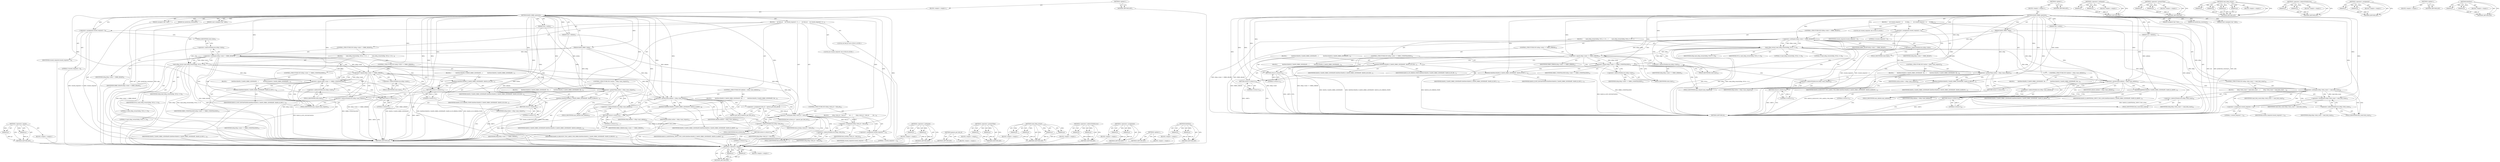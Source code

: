 digraph "RANDerr" {
vulnerable_142 [label=<(METHOD,&lt;operator&gt;.equals)>];
vulnerable_143 [label=<(PARAM,p1)>];
vulnerable_144 [label=<(PARAM,p2)>];
vulnerable_145 [label=<(BLOCK,&lt;empty&gt;,&lt;empty&gt;)>];
vulnerable_146 [label=<(METHOD_RETURN,ANY)>];
vulnerable_6 [label=<(METHOD,&lt;global&gt;)<SUB>1</SUB>>];
vulnerable_7 [label=<(BLOCK,&lt;empty&gt;,&lt;empty&gt;)<SUB>1</SUB>>];
vulnerable_8 [label=<(METHOD,RAND_DRBG_generate)<SUB>1</SUB>>];
vulnerable_9 [label=<(PARAM,RAND_DRBG *drbg)<SUB>1</SUB>>];
vulnerable_10 [label=<(PARAM,unsigned char *out)<SUB>1</SUB>>];
vulnerable_11 [label=<(PARAM,size_t outlen)<SUB>1</SUB>>];
vulnerable_12 [label=<(PARAM,int prediction_resistance)<SUB>2</SUB>>];
vulnerable_13 [label=<(PARAM,const unsigned char *adin)<SUB>3</SUB>>];
vulnerable_14 [label=<(PARAM,size_t adinlen)<SUB>3</SUB>>];
vulnerable_15 [label=<(BLOCK,{
     int reseed_required = 0;
 
     if (drbg...,{
     int reseed_required = 0;
 
     if (drbg...)<SUB>4</SUB>>];
vulnerable_16 [label="<(LOCAL,int reseed_required: int)<SUB>5</SUB>>"];
vulnerable_17 [label=<(&lt;operator&gt;.assignment,reseed_required = 0)<SUB>5</SUB>>];
vulnerable_18 [label=<(IDENTIFIER,reseed_required,reseed_required = 0)<SUB>5</SUB>>];
vulnerable_19 [label=<(LITERAL,0,reseed_required = 0)<SUB>5</SUB>>];
vulnerable_20 [label=<(CONTROL_STRUCTURE,IF,if (drbg-&gt;state != DRBG_READY))<SUB>7</SUB>>];
vulnerable_21 [label=<(&lt;operator&gt;.notEquals,drbg-&gt;state != DRBG_READY)<SUB>7</SUB>>];
vulnerable_22 [label=<(&lt;operator&gt;.indirectFieldAccess,drbg-&gt;state)<SUB>7</SUB>>];
vulnerable_23 [label=<(IDENTIFIER,drbg,drbg-&gt;state != DRBG_READY)<SUB>7</SUB>>];
vulnerable_24 [label=<(FIELD_IDENTIFIER,state,state)<SUB>7</SUB>>];
vulnerable_25 [label=<(IDENTIFIER,DRBG_READY,drbg-&gt;state != DRBG_READY)<SUB>7</SUB>>];
vulnerable_26 [label=<(BLOCK,{
        rand_drbg_restart(drbg, NULL, 0, 0);
...,{
        rand_drbg_restart(drbg, NULL, 0, 0);
...)<SUB>7</SUB>>];
vulnerable_27 [label=<(rand_drbg_restart,rand_drbg_restart(drbg, NULL, 0, 0))<SUB>8</SUB>>];
vulnerable_28 [label=<(IDENTIFIER,drbg,rand_drbg_restart(drbg, NULL, 0, 0))<SUB>8</SUB>>];
vulnerable_29 [label=<(IDENTIFIER,NULL,rand_drbg_restart(drbg, NULL, 0, 0))<SUB>8</SUB>>];
vulnerable_30 [label=<(LITERAL,0,rand_drbg_restart(drbg, NULL, 0, 0))<SUB>8</SUB>>];
vulnerable_31 [label=<(LITERAL,0,rand_drbg_restart(drbg, NULL, 0, 0))<SUB>8</SUB>>];
vulnerable_32 [label=<(CONTROL_STRUCTURE,IF,if (drbg-&gt;state == DRBG_ERROR))<SUB>10</SUB>>];
vulnerable_33 [label=<(&lt;operator&gt;.equals,drbg-&gt;state == DRBG_ERROR)<SUB>10</SUB>>];
vulnerable_34 [label=<(&lt;operator&gt;.indirectFieldAccess,drbg-&gt;state)<SUB>10</SUB>>];
vulnerable_35 [label=<(IDENTIFIER,drbg,drbg-&gt;state == DRBG_ERROR)<SUB>10</SUB>>];
vulnerable_36 [label=<(FIELD_IDENTIFIER,state,state)<SUB>10</SUB>>];
vulnerable_37 [label=<(IDENTIFIER,DRBG_ERROR,drbg-&gt;state == DRBG_ERROR)<SUB>10</SUB>>];
vulnerable_38 [label=<(BLOCK,{
            RANDerr(RAND_F_RAND_DRBG_GENERATE...,{
            RANDerr(RAND_F_RAND_DRBG_GENERATE...)<SUB>10</SUB>>];
vulnerable_39 [label=<(RANDerr,RANDerr(RAND_F_RAND_DRBG_GENERATE, RAND_R_IN_ER...)<SUB>11</SUB>>];
vulnerable_40 [label=<(IDENTIFIER,RAND_F_RAND_DRBG_GENERATE,RANDerr(RAND_F_RAND_DRBG_GENERATE, RAND_R_IN_ER...)<SUB>11</SUB>>];
vulnerable_41 [label=<(IDENTIFIER,RAND_R_IN_ERROR_STATE,RANDerr(RAND_F_RAND_DRBG_GENERATE, RAND_R_IN_ER...)<SUB>11</SUB>>];
vulnerable_42 [label=<(RETURN,return 0;,return 0;)<SUB>12</SUB>>];
vulnerable_43 [label=<(LITERAL,0,return 0;)<SUB>12</SUB>>];
vulnerable_44 [label=<(CONTROL_STRUCTURE,IF,if (drbg-&gt;state == DRBG_UNINITIALISED))<SUB>14</SUB>>];
vulnerable_45 [label=<(&lt;operator&gt;.equals,drbg-&gt;state == DRBG_UNINITIALISED)<SUB>14</SUB>>];
vulnerable_46 [label=<(&lt;operator&gt;.indirectFieldAccess,drbg-&gt;state)<SUB>14</SUB>>];
vulnerable_47 [label=<(IDENTIFIER,drbg,drbg-&gt;state == DRBG_UNINITIALISED)<SUB>14</SUB>>];
vulnerable_48 [label=<(FIELD_IDENTIFIER,state,state)<SUB>14</SUB>>];
vulnerable_49 [label=<(IDENTIFIER,DRBG_UNINITIALISED,drbg-&gt;state == DRBG_UNINITIALISED)<SUB>14</SUB>>];
vulnerable_50 [label=<(BLOCK,{
            RANDerr(RAND_F_RAND_DRBG_GENERATE...,{
            RANDerr(RAND_F_RAND_DRBG_GENERATE...)<SUB>14</SUB>>];
vulnerable_51 [label=<(RANDerr,RANDerr(RAND_F_RAND_DRBG_GENERATE, RAND_R_NOT_I...)<SUB>15</SUB>>];
vulnerable_52 [label=<(IDENTIFIER,RAND_F_RAND_DRBG_GENERATE,RANDerr(RAND_F_RAND_DRBG_GENERATE, RAND_R_NOT_I...)<SUB>15</SUB>>];
vulnerable_53 [label=<(IDENTIFIER,RAND_R_NOT_INSTANTIATED,RANDerr(RAND_F_RAND_DRBG_GENERATE, RAND_R_NOT_I...)<SUB>15</SUB>>];
vulnerable_54 [label=<(RETURN,return 0;,return 0;)<SUB>16</SUB>>];
vulnerable_55 [label=<(LITERAL,0,return 0;)<SUB>16</SUB>>];
vulnerable_56 [label=<(CONTROL_STRUCTURE,IF,if (outlen &gt; drbg-&gt;max_request))<SUB>20</SUB>>];
vulnerable_57 [label=<(&lt;operator&gt;.greaterThan,outlen &gt; drbg-&gt;max_request)<SUB>20</SUB>>];
vulnerable_58 [label=<(IDENTIFIER,outlen,outlen &gt; drbg-&gt;max_request)<SUB>20</SUB>>];
vulnerable_59 [label=<(&lt;operator&gt;.indirectFieldAccess,drbg-&gt;max_request)<SUB>20</SUB>>];
vulnerable_60 [label=<(IDENTIFIER,drbg,outlen &gt; drbg-&gt;max_request)<SUB>20</SUB>>];
vulnerable_61 [label=<(FIELD_IDENTIFIER,max_request,max_request)<SUB>20</SUB>>];
vulnerable_62 [label=<(BLOCK,{
        RANDerr(RAND_F_RAND_DRBG_GENERATE, RA...,{
        RANDerr(RAND_F_RAND_DRBG_GENERATE, RA...)<SUB>20</SUB>>];
vulnerable_63 [label=<(RANDerr,RANDerr(RAND_F_RAND_DRBG_GENERATE, RAND_R_REQUE...)<SUB>21</SUB>>];
vulnerable_64 [label=<(IDENTIFIER,RAND_F_RAND_DRBG_GENERATE,RANDerr(RAND_F_RAND_DRBG_GENERATE, RAND_R_REQUE...)<SUB>21</SUB>>];
vulnerable_65 [label=<(IDENTIFIER,RAND_R_REQUEST_TOO_LARGE_FOR_DRBG,RANDerr(RAND_F_RAND_DRBG_GENERATE, RAND_R_REQUE...)<SUB>21</SUB>>];
vulnerable_66 [label=<(RETURN,return 0;,return 0;)<SUB>22</SUB>>];
vulnerable_67 [label=<(LITERAL,0,return 0;)<SUB>22</SUB>>];
vulnerable_68 [label=<(CONTROL_STRUCTURE,IF,if (adinlen &gt; drbg-&gt;max_adinlen))<SUB>24</SUB>>];
vulnerable_69 [label=<(&lt;operator&gt;.greaterThan,adinlen &gt; drbg-&gt;max_adinlen)<SUB>24</SUB>>];
vulnerable_70 [label=<(IDENTIFIER,adinlen,adinlen &gt; drbg-&gt;max_adinlen)<SUB>24</SUB>>];
vulnerable_71 [label=<(&lt;operator&gt;.indirectFieldAccess,drbg-&gt;max_adinlen)<SUB>24</SUB>>];
vulnerable_72 [label=<(IDENTIFIER,drbg,adinlen &gt; drbg-&gt;max_adinlen)<SUB>24</SUB>>];
vulnerable_73 [label=<(FIELD_IDENTIFIER,max_adinlen,max_adinlen)<SUB>24</SUB>>];
vulnerable_74 [label=<(BLOCK,{
        RANDerr(RAND_F_RAND_DRBG_GENERATE, RA...,{
        RANDerr(RAND_F_RAND_DRBG_GENERATE, RA...)<SUB>24</SUB>>];
vulnerable_75 [label=<(RANDerr,RANDerr(RAND_F_RAND_DRBG_GENERATE, RAND_R_ADDIT...)<SUB>25</SUB>>];
vulnerable_76 [label=<(IDENTIFIER,RAND_F_RAND_DRBG_GENERATE,RANDerr(RAND_F_RAND_DRBG_GENERATE, RAND_R_ADDIT...)<SUB>25</SUB>>];
vulnerable_77 [label=<(IDENTIFIER,RAND_R_ADDITIONAL_INPUT_TOO_LONG,RANDerr(RAND_F_RAND_DRBG_GENERATE, RAND_R_ADDIT...)<SUB>25</SUB>>];
vulnerable_78 [label=<(RETURN,return 0;,return 0;)<SUB>26</SUB>>];
vulnerable_79 [label=<(LITERAL,0,return 0;)<SUB>26</SUB>>];
vulnerable_80 [label=<(RETURN,return 0;,return 0;)<SUB>27</SUB>>];
vulnerable_81 [label=<(LITERAL,0,return 0;)<SUB>27</SUB>>];
vulnerable_82 [label=<(CONTROL_STRUCTURE,IF,if (drbg-&gt;fork_count != rand_fork_count))<SUB>30</SUB>>];
vulnerable_83 [label=<(&lt;operator&gt;.notEquals,drbg-&gt;fork_count != rand_fork_count)<SUB>30</SUB>>];
vulnerable_84 [label=<(&lt;operator&gt;.indirectFieldAccess,drbg-&gt;fork_count)<SUB>30</SUB>>];
vulnerable_85 [label=<(IDENTIFIER,drbg,drbg-&gt;fork_count != rand_fork_count)<SUB>30</SUB>>];
vulnerable_86 [label=<(FIELD_IDENTIFIER,fork_count,fork_count)<SUB>30</SUB>>];
vulnerable_87 [label=<(IDENTIFIER,rand_fork_count,drbg-&gt;fork_count != rand_fork_count)<SUB>30</SUB>>];
vulnerable_88 [label=<(BLOCK,{
        drbg-&gt;fork_count = rand_fork_count;
 ...,{
        drbg-&gt;fork_count = rand_fork_count;
 ...)<SUB>30</SUB>>];
vulnerable_89 [label=<(&lt;operator&gt;.assignment,drbg-&gt;fork_count = rand_fork_count)<SUB>31</SUB>>];
vulnerable_90 [label=<(&lt;operator&gt;.indirectFieldAccess,drbg-&gt;fork_count)<SUB>31</SUB>>];
vulnerable_91 [label=<(IDENTIFIER,drbg,drbg-&gt;fork_count = rand_fork_count)<SUB>31</SUB>>];
vulnerable_92 [label=<(FIELD_IDENTIFIER,fork_count,fork_count)<SUB>31</SUB>>];
vulnerable_93 [label=<(IDENTIFIER,rand_fork_count,drbg-&gt;fork_count = rand_fork_count)<SUB>31</SUB>>];
vulnerable_94 [label=<(&lt;operator&gt;.assignment,reseed_required = 1)<SUB>32</SUB>>];
vulnerable_95 [label=<(IDENTIFIER,reseed_required,reseed_required = 1)<SUB>32</SUB>>];
vulnerable_96 [label=<(LITERAL,1,reseed_required = 1)<SUB>32</SUB>>];
vulnerable_97 [label=<(METHOD_RETURN,int)<SUB>1</SUB>>];
vulnerable_99 [label=<(METHOD_RETURN,ANY)<SUB>1</SUB>>];
vulnerable_125 [label=<(METHOD,&lt;operator&gt;.notEquals)>];
vulnerable_126 [label=<(PARAM,p1)>];
vulnerable_127 [label=<(PARAM,p2)>];
vulnerable_128 [label=<(BLOCK,&lt;empty&gt;,&lt;empty&gt;)>];
vulnerable_129 [label=<(METHOD_RETURN,ANY)>];
vulnerable_152 [label=<(METHOD,&lt;operator&gt;.greaterThan)>];
vulnerable_153 [label=<(PARAM,p1)>];
vulnerable_154 [label=<(PARAM,p2)>];
vulnerable_155 [label=<(BLOCK,&lt;empty&gt;,&lt;empty&gt;)>];
vulnerable_156 [label=<(METHOD_RETURN,ANY)>];
vulnerable_135 [label=<(METHOD,rand_drbg_restart)>];
vulnerable_136 [label=<(PARAM,p1)>];
vulnerable_137 [label=<(PARAM,p2)>];
vulnerable_138 [label=<(PARAM,p3)>];
vulnerable_139 [label=<(PARAM,p4)>];
vulnerable_140 [label=<(BLOCK,&lt;empty&gt;,&lt;empty&gt;)>];
vulnerable_141 [label=<(METHOD_RETURN,ANY)>];
vulnerable_130 [label=<(METHOD,&lt;operator&gt;.indirectFieldAccess)>];
vulnerable_131 [label=<(PARAM,p1)>];
vulnerable_132 [label=<(PARAM,p2)>];
vulnerable_133 [label=<(BLOCK,&lt;empty&gt;,&lt;empty&gt;)>];
vulnerable_134 [label=<(METHOD_RETURN,ANY)>];
vulnerable_120 [label=<(METHOD,&lt;operator&gt;.assignment)>];
vulnerable_121 [label=<(PARAM,p1)>];
vulnerable_122 [label=<(PARAM,p2)>];
vulnerable_123 [label=<(BLOCK,&lt;empty&gt;,&lt;empty&gt;)>];
vulnerable_124 [label=<(METHOD_RETURN,ANY)>];
vulnerable_114 [label=<(METHOD,&lt;global&gt;)<SUB>1</SUB>>];
vulnerable_115 [label=<(BLOCK,&lt;empty&gt;,&lt;empty&gt;)>];
vulnerable_116 [label=<(METHOD_RETURN,ANY)>];
vulnerable_147 [label=<(METHOD,RANDerr)>];
vulnerable_148 [label=<(PARAM,p1)>];
vulnerable_149 [label=<(PARAM,p2)>];
vulnerable_150 [label=<(BLOCK,&lt;empty&gt;,&lt;empty&gt;)>];
vulnerable_151 [label=<(METHOD_RETURN,ANY)>];
fixed_146 [label=<(METHOD,&lt;operator&gt;.equals)>];
fixed_147 [label=<(PARAM,p1)>];
fixed_148 [label=<(PARAM,p2)>];
fixed_149 [label=<(BLOCK,&lt;empty&gt;,&lt;empty&gt;)>];
fixed_150 [label=<(METHOD_RETURN,ANY)>];
fixed_6 [label=<(METHOD,&lt;global&gt;)<SUB>1</SUB>>];
fixed_7 [label=<(BLOCK,&lt;empty&gt;,&lt;empty&gt;)<SUB>1</SUB>>];
fixed_8 [label=<(METHOD,RAND_DRBG_generate)<SUB>1</SUB>>];
fixed_9 [label=<(PARAM,RAND_DRBG *drbg)<SUB>1</SUB>>];
fixed_10 [label=<(PARAM,unsigned char *out)<SUB>1</SUB>>];
fixed_11 [label=<(PARAM,size_t outlen)<SUB>1</SUB>>];
fixed_12 [label=<(PARAM,int prediction_resistance)<SUB>2</SUB>>];
fixed_13 [label=<(PARAM,const unsigned char *adin)<SUB>3</SUB>>];
fixed_14 [label=<(PARAM,size_t adinlen)<SUB>3</SUB>>];
fixed_15 [label=<(BLOCK,{
    int fork_id;
     int reseed_required = 0...,{
    int fork_id;
     int reseed_required = 0...)<SUB>4</SUB>>];
fixed_16 [label="<(LOCAL,int fork_id: int)<SUB>5</SUB>>"];
fixed_17 [label="<(LOCAL,int reseed_required: int)<SUB>6</SUB>>"];
fixed_18 [label=<(&lt;operator&gt;.assignment,reseed_required = 0)<SUB>6</SUB>>];
fixed_19 [label=<(IDENTIFIER,reseed_required,reseed_required = 0)<SUB>6</SUB>>];
fixed_20 [label=<(LITERAL,0,reseed_required = 0)<SUB>6</SUB>>];
fixed_21 [label=<(CONTROL_STRUCTURE,IF,if (drbg-&gt;state != DRBG_READY))<SUB>8</SUB>>];
fixed_22 [label=<(&lt;operator&gt;.notEquals,drbg-&gt;state != DRBG_READY)<SUB>8</SUB>>];
fixed_23 [label=<(&lt;operator&gt;.indirectFieldAccess,drbg-&gt;state)<SUB>8</SUB>>];
fixed_24 [label=<(IDENTIFIER,drbg,drbg-&gt;state != DRBG_READY)<SUB>8</SUB>>];
fixed_25 [label=<(FIELD_IDENTIFIER,state,state)<SUB>8</SUB>>];
fixed_26 [label=<(IDENTIFIER,DRBG_READY,drbg-&gt;state != DRBG_READY)<SUB>8</SUB>>];
fixed_27 [label=<(BLOCK,{
        rand_drbg_restart(drbg, NULL, 0, 0);
...,{
        rand_drbg_restart(drbg, NULL, 0, 0);
...)<SUB>8</SUB>>];
fixed_28 [label=<(rand_drbg_restart,rand_drbg_restart(drbg, NULL, 0, 0))<SUB>9</SUB>>];
fixed_29 [label=<(IDENTIFIER,drbg,rand_drbg_restart(drbg, NULL, 0, 0))<SUB>9</SUB>>];
fixed_30 [label=<(IDENTIFIER,NULL,rand_drbg_restart(drbg, NULL, 0, 0))<SUB>9</SUB>>];
fixed_31 [label=<(LITERAL,0,rand_drbg_restart(drbg, NULL, 0, 0))<SUB>9</SUB>>];
fixed_32 [label=<(LITERAL,0,rand_drbg_restart(drbg, NULL, 0, 0))<SUB>9</SUB>>];
fixed_33 [label=<(CONTROL_STRUCTURE,IF,if (drbg-&gt;state == DRBG_ERROR))<SUB>11</SUB>>];
fixed_34 [label=<(&lt;operator&gt;.equals,drbg-&gt;state == DRBG_ERROR)<SUB>11</SUB>>];
fixed_35 [label=<(&lt;operator&gt;.indirectFieldAccess,drbg-&gt;state)<SUB>11</SUB>>];
fixed_36 [label=<(IDENTIFIER,drbg,drbg-&gt;state == DRBG_ERROR)<SUB>11</SUB>>];
fixed_37 [label=<(FIELD_IDENTIFIER,state,state)<SUB>11</SUB>>];
fixed_38 [label=<(IDENTIFIER,DRBG_ERROR,drbg-&gt;state == DRBG_ERROR)<SUB>11</SUB>>];
fixed_39 [label=<(BLOCK,{
            RANDerr(RAND_F_RAND_DRBG_GENERATE...,{
            RANDerr(RAND_F_RAND_DRBG_GENERATE...)<SUB>11</SUB>>];
fixed_40 [label=<(RANDerr,RANDerr(RAND_F_RAND_DRBG_GENERATE, RAND_R_IN_ER...)<SUB>12</SUB>>];
fixed_41 [label=<(IDENTIFIER,RAND_F_RAND_DRBG_GENERATE,RANDerr(RAND_F_RAND_DRBG_GENERATE, RAND_R_IN_ER...)<SUB>12</SUB>>];
fixed_42 [label=<(IDENTIFIER,RAND_R_IN_ERROR_STATE,RANDerr(RAND_F_RAND_DRBG_GENERATE, RAND_R_IN_ER...)<SUB>12</SUB>>];
fixed_43 [label=<(RETURN,return 0;,return 0;)<SUB>13</SUB>>];
fixed_44 [label=<(LITERAL,0,return 0;)<SUB>13</SUB>>];
fixed_45 [label=<(CONTROL_STRUCTURE,IF,if (drbg-&gt;state == DRBG_UNINITIALISED))<SUB>15</SUB>>];
fixed_46 [label=<(&lt;operator&gt;.equals,drbg-&gt;state == DRBG_UNINITIALISED)<SUB>15</SUB>>];
fixed_47 [label=<(&lt;operator&gt;.indirectFieldAccess,drbg-&gt;state)<SUB>15</SUB>>];
fixed_48 [label=<(IDENTIFIER,drbg,drbg-&gt;state == DRBG_UNINITIALISED)<SUB>15</SUB>>];
fixed_49 [label=<(FIELD_IDENTIFIER,state,state)<SUB>15</SUB>>];
fixed_50 [label=<(IDENTIFIER,DRBG_UNINITIALISED,drbg-&gt;state == DRBG_UNINITIALISED)<SUB>15</SUB>>];
fixed_51 [label=<(BLOCK,{
            RANDerr(RAND_F_RAND_DRBG_GENERATE...,{
            RANDerr(RAND_F_RAND_DRBG_GENERATE...)<SUB>15</SUB>>];
fixed_52 [label=<(RANDerr,RANDerr(RAND_F_RAND_DRBG_GENERATE, RAND_R_NOT_I...)<SUB>16</SUB>>];
fixed_53 [label=<(IDENTIFIER,RAND_F_RAND_DRBG_GENERATE,RANDerr(RAND_F_RAND_DRBG_GENERATE, RAND_R_NOT_I...)<SUB>16</SUB>>];
fixed_54 [label=<(IDENTIFIER,RAND_R_NOT_INSTANTIATED,RANDerr(RAND_F_RAND_DRBG_GENERATE, RAND_R_NOT_I...)<SUB>16</SUB>>];
fixed_55 [label=<(RETURN,return 0;,return 0;)<SUB>17</SUB>>];
fixed_56 [label=<(LITERAL,0,return 0;)<SUB>17</SUB>>];
fixed_57 [label=<(CONTROL_STRUCTURE,IF,if (outlen &gt; drbg-&gt;max_request))<SUB>21</SUB>>];
fixed_58 [label=<(&lt;operator&gt;.greaterThan,outlen &gt; drbg-&gt;max_request)<SUB>21</SUB>>];
fixed_59 [label=<(IDENTIFIER,outlen,outlen &gt; drbg-&gt;max_request)<SUB>21</SUB>>];
fixed_60 [label=<(&lt;operator&gt;.indirectFieldAccess,drbg-&gt;max_request)<SUB>21</SUB>>];
fixed_61 [label=<(IDENTIFIER,drbg,outlen &gt; drbg-&gt;max_request)<SUB>21</SUB>>];
fixed_62 [label=<(FIELD_IDENTIFIER,max_request,max_request)<SUB>21</SUB>>];
fixed_63 [label=<(BLOCK,{
        RANDerr(RAND_F_RAND_DRBG_GENERATE, RA...,{
        RANDerr(RAND_F_RAND_DRBG_GENERATE, RA...)<SUB>21</SUB>>];
fixed_64 [label=<(RANDerr,RANDerr(RAND_F_RAND_DRBG_GENERATE, RAND_R_REQUE...)<SUB>22</SUB>>];
fixed_65 [label=<(IDENTIFIER,RAND_F_RAND_DRBG_GENERATE,RANDerr(RAND_F_RAND_DRBG_GENERATE, RAND_R_REQUE...)<SUB>22</SUB>>];
fixed_66 [label=<(IDENTIFIER,RAND_R_REQUEST_TOO_LARGE_FOR_DRBG,RANDerr(RAND_F_RAND_DRBG_GENERATE, RAND_R_REQUE...)<SUB>22</SUB>>];
fixed_67 [label=<(RETURN,return 0;,return 0;)<SUB>23</SUB>>];
fixed_68 [label=<(LITERAL,0,return 0;)<SUB>23</SUB>>];
fixed_69 [label=<(CONTROL_STRUCTURE,IF,if (adinlen &gt; drbg-&gt;max_adinlen))<SUB>25</SUB>>];
fixed_70 [label=<(&lt;operator&gt;.greaterThan,adinlen &gt; drbg-&gt;max_adinlen)<SUB>25</SUB>>];
fixed_71 [label=<(IDENTIFIER,adinlen,adinlen &gt; drbg-&gt;max_adinlen)<SUB>25</SUB>>];
fixed_72 [label=<(&lt;operator&gt;.indirectFieldAccess,drbg-&gt;max_adinlen)<SUB>25</SUB>>];
fixed_73 [label=<(IDENTIFIER,drbg,adinlen &gt; drbg-&gt;max_adinlen)<SUB>25</SUB>>];
fixed_74 [label=<(FIELD_IDENTIFIER,max_adinlen,max_adinlen)<SUB>25</SUB>>];
fixed_75 [label=<(BLOCK,{
        RANDerr(RAND_F_RAND_DRBG_GENERATE, RA...,{
        RANDerr(RAND_F_RAND_DRBG_GENERATE, RA...)<SUB>25</SUB>>];
fixed_76 [label=<(RANDerr,RANDerr(RAND_F_RAND_DRBG_GENERATE, RAND_R_ADDIT...)<SUB>26</SUB>>];
fixed_77 [label=<(IDENTIFIER,RAND_F_RAND_DRBG_GENERATE,RANDerr(RAND_F_RAND_DRBG_GENERATE, RAND_R_ADDIT...)<SUB>26</SUB>>];
fixed_78 [label=<(IDENTIFIER,RAND_R_ADDITIONAL_INPUT_TOO_LONG,RANDerr(RAND_F_RAND_DRBG_GENERATE, RAND_R_ADDIT...)<SUB>26</SUB>>];
fixed_79 [label=<(RETURN,return 0;,return 0;)<SUB>27</SUB>>];
fixed_80 [label=<(LITERAL,0,return 0;)<SUB>27</SUB>>];
fixed_81 [label=<(RETURN,return 0;,return 0;)<SUB>28</SUB>>];
fixed_82 [label=<(LITERAL,0,return 0;)<SUB>28</SUB>>];
fixed_83 [label=<(&lt;operator&gt;.assignment,fork_id = openssl_get_fork_id())<SUB>31</SUB>>];
fixed_84 [label=<(IDENTIFIER,fork_id,fork_id = openssl_get_fork_id())<SUB>31</SUB>>];
fixed_85 [label=<(openssl_get_fork_id,openssl_get_fork_id())<SUB>31</SUB>>];
fixed_86 [label=<(CONTROL_STRUCTURE,IF,if (drbg-&gt;fork_id != fork_id))<SUB>33</SUB>>];
fixed_87 [label=<(&lt;operator&gt;.notEquals,drbg-&gt;fork_id != fork_id)<SUB>33</SUB>>];
fixed_88 [label=<(&lt;operator&gt;.indirectFieldAccess,drbg-&gt;fork_id)<SUB>33</SUB>>];
fixed_89 [label=<(IDENTIFIER,drbg,drbg-&gt;fork_id != fork_id)<SUB>33</SUB>>];
fixed_90 [label=<(FIELD_IDENTIFIER,fork_id,fork_id)<SUB>33</SUB>>];
fixed_91 [label=<(IDENTIFIER,fork_id,drbg-&gt;fork_id != fork_id)<SUB>33</SUB>>];
fixed_92 [label=<(BLOCK,{
        drbg-&gt;fork_id = fork_id;
         res...,{
        drbg-&gt;fork_id = fork_id;
         res...)<SUB>33</SUB>>];
fixed_93 [label=<(&lt;operator&gt;.assignment,drbg-&gt;fork_id = fork_id)<SUB>34</SUB>>];
fixed_94 [label=<(&lt;operator&gt;.indirectFieldAccess,drbg-&gt;fork_id)<SUB>34</SUB>>];
fixed_95 [label=<(IDENTIFIER,drbg,drbg-&gt;fork_id = fork_id)<SUB>34</SUB>>];
fixed_96 [label=<(FIELD_IDENTIFIER,fork_id,fork_id)<SUB>34</SUB>>];
fixed_97 [label=<(IDENTIFIER,fork_id,drbg-&gt;fork_id = fork_id)<SUB>34</SUB>>];
fixed_98 [label=<(&lt;operator&gt;.assignment,reseed_required = 1)<SUB>35</SUB>>];
fixed_99 [label=<(IDENTIFIER,reseed_required,reseed_required = 1)<SUB>35</SUB>>];
fixed_100 [label=<(LITERAL,1,reseed_required = 1)<SUB>35</SUB>>];
fixed_101 [label=<(METHOD_RETURN,int)<SUB>1</SUB>>];
fixed_103 [label=<(METHOD_RETURN,ANY)<SUB>1</SUB>>];
fixed_129 [label=<(METHOD,&lt;operator&gt;.notEquals)>];
fixed_130 [label=<(PARAM,p1)>];
fixed_131 [label=<(PARAM,p2)>];
fixed_132 [label=<(BLOCK,&lt;empty&gt;,&lt;empty&gt;)>];
fixed_133 [label=<(METHOD_RETURN,ANY)>];
fixed_161 [label=<(METHOD,openssl_get_fork_id)>];
fixed_162 [label=<(BLOCK,&lt;empty&gt;,&lt;empty&gt;)>];
fixed_163 [label=<(METHOD_RETURN,ANY)>];
fixed_156 [label=<(METHOD,&lt;operator&gt;.greaterThan)>];
fixed_157 [label=<(PARAM,p1)>];
fixed_158 [label=<(PARAM,p2)>];
fixed_159 [label=<(BLOCK,&lt;empty&gt;,&lt;empty&gt;)>];
fixed_160 [label=<(METHOD_RETURN,ANY)>];
fixed_139 [label=<(METHOD,rand_drbg_restart)>];
fixed_140 [label=<(PARAM,p1)>];
fixed_141 [label=<(PARAM,p2)>];
fixed_142 [label=<(PARAM,p3)>];
fixed_143 [label=<(PARAM,p4)>];
fixed_144 [label=<(BLOCK,&lt;empty&gt;,&lt;empty&gt;)>];
fixed_145 [label=<(METHOD_RETURN,ANY)>];
fixed_134 [label=<(METHOD,&lt;operator&gt;.indirectFieldAccess)>];
fixed_135 [label=<(PARAM,p1)>];
fixed_136 [label=<(PARAM,p2)>];
fixed_137 [label=<(BLOCK,&lt;empty&gt;,&lt;empty&gt;)>];
fixed_138 [label=<(METHOD_RETURN,ANY)>];
fixed_124 [label=<(METHOD,&lt;operator&gt;.assignment)>];
fixed_125 [label=<(PARAM,p1)>];
fixed_126 [label=<(PARAM,p2)>];
fixed_127 [label=<(BLOCK,&lt;empty&gt;,&lt;empty&gt;)>];
fixed_128 [label=<(METHOD_RETURN,ANY)>];
fixed_118 [label=<(METHOD,&lt;global&gt;)<SUB>1</SUB>>];
fixed_119 [label=<(BLOCK,&lt;empty&gt;,&lt;empty&gt;)>];
fixed_120 [label=<(METHOD_RETURN,ANY)>];
fixed_151 [label=<(METHOD,RANDerr)>];
fixed_152 [label=<(PARAM,p1)>];
fixed_153 [label=<(PARAM,p2)>];
fixed_154 [label=<(BLOCK,&lt;empty&gt;,&lt;empty&gt;)>];
fixed_155 [label=<(METHOD_RETURN,ANY)>];
vulnerable_142 -> vulnerable_143  [key=0, label="AST: "];
vulnerable_142 -> vulnerable_143  [key=1, label="DDG: "];
vulnerable_142 -> vulnerable_145  [key=0, label="AST: "];
vulnerable_142 -> vulnerable_144  [key=0, label="AST: "];
vulnerable_142 -> vulnerable_144  [key=1, label="DDG: "];
vulnerable_142 -> vulnerable_146  [key=0, label="AST: "];
vulnerable_142 -> vulnerable_146  [key=1, label="CFG: "];
vulnerable_143 -> vulnerable_146  [key=0, label="DDG: p1"];
vulnerable_144 -> vulnerable_146  [key=0, label="DDG: p2"];
vulnerable_6 -> vulnerable_7  [key=0, label="AST: "];
vulnerable_6 -> vulnerable_99  [key=0, label="AST: "];
vulnerable_6 -> vulnerable_99  [key=1, label="CFG: "];
vulnerable_7 -> vulnerable_8  [key=0, label="AST: "];
vulnerable_8 -> vulnerable_9  [key=0, label="AST: "];
vulnerable_8 -> vulnerable_9  [key=1, label="DDG: "];
vulnerable_8 -> vulnerable_10  [key=0, label="AST: "];
vulnerable_8 -> vulnerable_10  [key=1, label="DDG: "];
vulnerable_8 -> vulnerable_11  [key=0, label="AST: "];
vulnerable_8 -> vulnerable_11  [key=1, label="DDG: "];
vulnerable_8 -> vulnerable_12  [key=0, label="AST: "];
vulnerable_8 -> vulnerable_12  [key=1, label="DDG: "];
vulnerable_8 -> vulnerable_13  [key=0, label="AST: "];
vulnerable_8 -> vulnerable_13  [key=1, label="DDG: "];
vulnerable_8 -> vulnerable_14  [key=0, label="AST: "];
vulnerable_8 -> vulnerable_14  [key=1, label="DDG: "];
vulnerable_8 -> vulnerable_15  [key=0, label="AST: "];
vulnerable_8 -> vulnerable_97  [key=0, label="AST: "];
vulnerable_8 -> vulnerable_17  [key=0, label="CFG: "];
vulnerable_8 -> vulnerable_17  [key=1, label="DDG: "];
vulnerable_8 -> vulnerable_21  [key=0, label="DDG: "];
vulnerable_8 -> vulnerable_57  [key=0, label="DDG: "];
vulnerable_8 -> vulnerable_66  [key=0, label="DDG: "];
vulnerable_8 -> vulnerable_69  [key=0, label="DDG: "];
vulnerable_8 -> vulnerable_78  [key=0, label="DDG: "];
vulnerable_8 -> vulnerable_83  [key=0, label="DDG: "];
vulnerable_8 -> vulnerable_89  [key=0, label="DDG: "];
vulnerable_8 -> vulnerable_94  [key=0, label="DDG: "];
vulnerable_8 -> vulnerable_27  [key=0, label="DDG: "];
vulnerable_8 -> vulnerable_63  [key=0, label="DDG: "];
vulnerable_8 -> vulnerable_67  [key=0, label="DDG: "];
vulnerable_8 -> vulnerable_75  [key=0, label="DDG: "];
vulnerable_8 -> vulnerable_79  [key=0, label="DDG: "];
vulnerable_8 -> vulnerable_33  [key=0, label="DDG: "];
vulnerable_8 -> vulnerable_42  [key=0, label="DDG: "];
vulnerable_8 -> vulnerable_45  [key=0, label="DDG: "];
vulnerable_8 -> vulnerable_54  [key=0, label="DDG: "];
vulnerable_8 -> vulnerable_39  [key=0, label="DDG: "];
vulnerable_8 -> vulnerable_43  [key=0, label="DDG: "];
vulnerable_8 -> vulnerable_51  [key=0, label="DDG: "];
vulnerable_8 -> vulnerable_55  [key=0, label="DDG: "];
vulnerable_9 -> vulnerable_21  [key=0, label="DDG: drbg"];
vulnerable_9 -> vulnerable_57  [key=0, label="DDG: drbg"];
vulnerable_9 -> vulnerable_69  [key=0, label="DDG: drbg"];
vulnerable_9 -> vulnerable_83  [key=0, label="DDG: drbg"];
vulnerable_9 -> vulnerable_27  [key=0, label="DDG: drbg"];
vulnerable_10 -> vulnerable_97  [key=0, label="DDG: out"];
vulnerable_11 -> vulnerable_97  [key=0, label="DDG: outlen"];
vulnerable_11 -> vulnerable_57  [key=0, label="DDG: outlen"];
vulnerable_12 -> vulnerable_97  [key=0, label="DDG: prediction_resistance"];
vulnerable_13 -> vulnerable_97  [key=0, label="DDG: adin"];
vulnerable_14 -> vulnerable_97  [key=0, label="DDG: adinlen"];
vulnerable_14 -> vulnerable_69  [key=0, label="DDG: adinlen"];
vulnerable_15 -> vulnerable_16  [key=0, label="AST: "];
vulnerable_15 -> vulnerable_17  [key=0, label="AST: "];
vulnerable_15 -> vulnerable_20  [key=0, label="AST: "];
vulnerable_15 -> vulnerable_56  [key=0, label="AST: "];
vulnerable_15 -> vulnerable_68  [key=0, label="AST: "];
vulnerable_15 -> vulnerable_82  [key=0, label="AST: "];
vulnerable_17 -> vulnerable_18  [key=0, label="AST: "];
vulnerable_17 -> vulnerable_19  [key=0, label="AST: "];
vulnerable_17 -> vulnerable_24  [key=0, label="CFG: "];
vulnerable_17 -> vulnerable_97  [key=0, label="DDG: reseed_required"];
vulnerable_17 -> vulnerable_97  [key=1, label="DDG: reseed_required = 0"];
vulnerable_20 -> vulnerable_21  [key=0, label="AST: "];
vulnerable_20 -> vulnerable_26  [key=0, label="AST: "];
vulnerable_21 -> vulnerable_22  [key=0, label="AST: "];
vulnerable_21 -> vulnerable_25  [key=0, label="AST: "];
vulnerable_21 -> vulnerable_27  [key=0, label="CFG: "];
vulnerable_21 -> vulnerable_27  [key=1, label="DDG: drbg-&gt;state"];
vulnerable_21 -> vulnerable_27  [key=2, label="CDG: "];
vulnerable_21 -> vulnerable_61  [key=0, label="CFG: "];
vulnerable_21 -> vulnerable_61  [key=1, label="CDG: "];
vulnerable_21 -> vulnerable_97  [key=0, label="DDG: drbg-&gt;state != DRBG_READY"];
vulnerable_21 -> vulnerable_97  [key=1, label="DDG: DRBG_READY"];
vulnerable_21 -> vulnerable_33  [key=0, label="DDG: drbg-&gt;state"];
vulnerable_21 -> vulnerable_33  [key=1, label="CDG: "];
vulnerable_21 -> vulnerable_34  [key=0, label="CDG: "];
vulnerable_21 -> vulnerable_57  [key=0, label="CDG: "];
vulnerable_21 -> vulnerable_59  [key=0, label="CDG: "];
vulnerable_21 -> vulnerable_36  [key=0, label="CDG: "];
vulnerable_22 -> vulnerable_23  [key=0, label="AST: "];
vulnerable_22 -> vulnerable_24  [key=0, label="AST: "];
vulnerable_22 -> vulnerable_21  [key=0, label="CFG: "];
vulnerable_24 -> vulnerable_22  [key=0, label="CFG: "];
vulnerable_26 -> vulnerable_27  [key=0, label="AST: "];
vulnerable_26 -> vulnerable_32  [key=0, label="AST: "];
vulnerable_26 -> vulnerable_44  [key=0, label="AST: "];
vulnerable_27 -> vulnerable_28  [key=0, label="AST: "];
vulnerable_27 -> vulnerable_29  [key=0, label="AST: "];
vulnerable_27 -> vulnerable_30  [key=0, label="AST: "];
vulnerable_27 -> vulnerable_31  [key=0, label="AST: "];
vulnerable_27 -> vulnerable_36  [key=0, label="CFG: "];
vulnerable_27 -> vulnerable_97  [key=0, label="DDG: drbg"];
vulnerable_27 -> vulnerable_97  [key=1, label="DDG: rand_drbg_restart(drbg, NULL, 0, 0)"];
vulnerable_27 -> vulnerable_97  [key=2, label="DDG: NULL"];
vulnerable_27 -> vulnerable_57  [key=0, label="DDG: drbg"];
vulnerable_27 -> vulnerable_69  [key=0, label="DDG: drbg"];
vulnerable_27 -> vulnerable_83  [key=0, label="DDG: drbg"];
vulnerable_27 -> vulnerable_33  [key=0, label="DDG: drbg"];
vulnerable_27 -> vulnerable_45  [key=0, label="DDG: drbg"];
vulnerable_32 -> vulnerable_33  [key=0, label="AST: "];
vulnerable_32 -> vulnerable_38  [key=0, label="AST: "];
vulnerable_33 -> vulnerable_34  [key=0, label="AST: "];
vulnerable_33 -> vulnerable_37  [key=0, label="AST: "];
vulnerable_33 -> vulnerable_39  [key=0, label="CFG: "];
vulnerable_33 -> vulnerable_39  [key=1, label="CDG: "];
vulnerable_33 -> vulnerable_48  [key=0, label="CFG: "];
vulnerable_33 -> vulnerable_48  [key=1, label="CDG: "];
vulnerable_33 -> vulnerable_97  [key=0, label="DDG: drbg-&gt;state"];
vulnerable_33 -> vulnerable_97  [key=1, label="DDG: drbg-&gt;state == DRBG_ERROR"];
vulnerable_33 -> vulnerable_97  [key=2, label="DDG: DRBG_ERROR"];
vulnerable_33 -> vulnerable_45  [key=0, label="DDG: drbg-&gt;state"];
vulnerable_33 -> vulnerable_45  [key=1, label="CDG: "];
vulnerable_33 -> vulnerable_42  [key=0, label="CDG: "];
vulnerable_33 -> vulnerable_46  [key=0, label="CDG: "];
vulnerable_34 -> vulnerable_35  [key=0, label="AST: "];
vulnerable_34 -> vulnerable_36  [key=0, label="AST: "];
vulnerable_34 -> vulnerable_33  [key=0, label="CFG: "];
vulnerable_36 -> vulnerable_34  [key=0, label="CFG: "];
vulnerable_38 -> vulnerable_39  [key=0, label="AST: "];
vulnerable_38 -> vulnerable_42  [key=0, label="AST: "];
vulnerable_39 -> vulnerable_40  [key=0, label="AST: "];
vulnerable_39 -> vulnerable_41  [key=0, label="AST: "];
vulnerable_39 -> vulnerable_42  [key=0, label="CFG: "];
vulnerable_39 -> vulnerable_97  [key=0, label="DDG: RAND_F_RAND_DRBG_GENERATE"];
vulnerable_39 -> vulnerable_97  [key=1, label="DDG: RANDerr(RAND_F_RAND_DRBG_GENERATE, RAND_R_IN_ERROR_STATE)"];
vulnerable_39 -> vulnerable_97  [key=2, label="DDG: RAND_R_IN_ERROR_STATE"];
vulnerable_42 -> vulnerable_43  [key=0, label="AST: "];
vulnerable_42 -> vulnerable_97  [key=0, label="CFG: "];
vulnerable_42 -> vulnerable_97  [key=1, label="DDG: &lt;RET&gt;"];
vulnerable_43 -> vulnerable_42  [key=0, label="DDG: 0"];
vulnerable_44 -> vulnerable_45  [key=0, label="AST: "];
vulnerable_44 -> vulnerable_50  [key=0, label="AST: "];
vulnerable_45 -> vulnerable_46  [key=0, label="AST: "];
vulnerable_45 -> vulnerable_49  [key=0, label="AST: "];
vulnerable_45 -> vulnerable_51  [key=0, label="CFG: "];
vulnerable_45 -> vulnerable_51  [key=1, label="CDG: "];
vulnerable_45 -> vulnerable_61  [key=0, label="CFG: "];
vulnerable_45 -> vulnerable_61  [key=1, label="CDG: "];
vulnerable_45 -> vulnerable_97  [key=0, label="DDG: DRBG_UNINITIALISED"];
vulnerable_45 -> vulnerable_57  [key=0, label="CDG: "];
vulnerable_45 -> vulnerable_59  [key=0, label="CDG: "];
vulnerable_45 -> vulnerable_54  [key=0, label="CDG: "];
vulnerable_46 -> vulnerable_47  [key=0, label="AST: "];
vulnerable_46 -> vulnerable_48  [key=0, label="AST: "];
vulnerable_46 -> vulnerable_45  [key=0, label="CFG: "];
vulnerable_48 -> vulnerable_46  [key=0, label="CFG: "];
vulnerable_50 -> vulnerable_51  [key=0, label="AST: "];
vulnerable_50 -> vulnerable_54  [key=0, label="AST: "];
vulnerable_51 -> vulnerable_52  [key=0, label="AST: "];
vulnerable_51 -> vulnerable_53  [key=0, label="AST: "];
vulnerable_51 -> vulnerable_54  [key=0, label="CFG: "];
vulnerable_51 -> vulnerable_97  [key=0, label="DDG: RAND_R_NOT_INSTANTIATED"];
vulnerable_54 -> vulnerable_55  [key=0, label="AST: "];
vulnerable_54 -> vulnerable_97  [key=0, label="CFG: "];
vulnerable_54 -> vulnerable_97  [key=1, label="DDG: &lt;RET&gt;"];
vulnerable_55 -> vulnerable_54  [key=0, label="DDG: 0"];
vulnerable_56 -> vulnerable_57  [key=0, label="AST: "];
vulnerable_56 -> vulnerable_62  [key=0, label="AST: "];
vulnerable_57 -> vulnerable_58  [key=0, label="AST: "];
vulnerable_57 -> vulnerable_59  [key=0, label="AST: "];
vulnerable_57 -> vulnerable_63  [key=0, label="CFG: "];
vulnerable_57 -> vulnerable_63  [key=1, label="CDG: "];
vulnerable_57 -> vulnerable_73  [key=0, label="CFG: "];
vulnerable_57 -> vulnerable_73  [key=1, label="CDG: "];
vulnerable_57 -> vulnerable_66  [key=0, label="CDG: "];
vulnerable_57 -> vulnerable_69  [key=0, label="CDG: "];
vulnerable_57 -> vulnerable_71  [key=0, label="CDG: "];
vulnerable_59 -> vulnerable_60  [key=0, label="AST: "];
vulnerable_59 -> vulnerable_61  [key=0, label="AST: "];
vulnerable_59 -> vulnerable_57  [key=0, label="CFG: "];
vulnerable_61 -> vulnerable_59  [key=0, label="CFG: "];
vulnerable_62 -> vulnerable_63  [key=0, label="AST: "];
vulnerable_62 -> vulnerable_66  [key=0, label="AST: "];
vulnerable_63 -> vulnerable_64  [key=0, label="AST: "];
vulnerable_63 -> vulnerable_65  [key=0, label="AST: "];
vulnerable_63 -> vulnerable_66  [key=0, label="CFG: "];
vulnerable_63 -> vulnerable_97  [key=0, label="DDG: RAND_R_REQUEST_TOO_LARGE_FOR_DRBG"];
vulnerable_66 -> vulnerable_67  [key=0, label="AST: "];
vulnerable_66 -> vulnerable_97  [key=0, label="CFG: "];
vulnerable_66 -> vulnerable_97  [key=1, label="DDG: &lt;RET&gt;"];
vulnerable_67 -> vulnerable_66  [key=0, label="DDG: 0"];
vulnerable_68 -> vulnerable_69  [key=0, label="AST: "];
vulnerable_68 -> vulnerable_74  [key=0, label="AST: "];
vulnerable_69 -> vulnerable_70  [key=0, label="AST: "];
vulnerable_69 -> vulnerable_71  [key=0, label="AST: "];
vulnerable_69 -> vulnerable_75  [key=0, label="CFG: "];
vulnerable_69 -> vulnerable_75  [key=1, label="CDG: "];
vulnerable_69 -> vulnerable_86  [key=0, label="CFG: "];
vulnerable_69 -> vulnerable_86  [key=1, label="CDG: "];
vulnerable_69 -> vulnerable_84  [key=0, label="CDG: "];
vulnerable_69 -> vulnerable_83  [key=0, label="CDG: "];
vulnerable_69 -> vulnerable_78  [key=0, label="CDG: "];
vulnerable_71 -> vulnerable_72  [key=0, label="AST: "];
vulnerable_71 -> vulnerable_73  [key=0, label="AST: "];
vulnerable_71 -> vulnerable_69  [key=0, label="CFG: "];
vulnerable_73 -> vulnerable_71  [key=0, label="CFG: "];
vulnerable_74 -> vulnerable_75  [key=0, label="AST: "];
vulnerable_74 -> vulnerable_78  [key=0, label="AST: "];
vulnerable_74 -> vulnerable_80  [key=0, label="AST: "];
vulnerable_75 -> vulnerable_76  [key=0, label="AST: "];
vulnerable_75 -> vulnerable_77  [key=0, label="AST: "];
vulnerable_75 -> vulnerable_78  [key=0, label="CFG: "];
vulnerable_75 -> vulnerable_97  [key=0, label="DDG: RAND_R_ADDITIONAL_INPUT_TOO_LONG"];
vulnerable_78 -> vulnerable_79  [key=0, label="AST: "];
vulnerable_78 -> vulnerable_97  [key=0, label="CFG: "];
vulnerable_78 -> vulnerable_97  [key=1, label="DDG: &lt;RET&gt;"];
vulnerable_79 -> vulnerable_78  [key=0, label="DDG: 0"];
vulnerable_80 -> vulnerable_81  [key=0, label="AST: "];
vulnerable_80 -> vulnerable_97  [key=0, label="CFG: "];
vulnerable_82 -> vulnerable_83  [key=0, label="AST: "];
vulnerable_82 -> vulnerable_88  [key=0, label="AST: "];
vulnerable_83 -> vulnerable_84  [key=0, label="AST: "];
vulnerable_83 -> vulnerable_87  [key=0, label="AST: "];
vulnerable_83 -> vulnerable_97  [key=0, label="CFG: "];
vulnerable_83 -> vulnerable_92  [key=0, label="CFG: "];
vulnerable_83 -> vulnerable_92  [key=1, label="CDG: "];
vulnerable_83 -> vulnerable_89  [key=0, label="DDG: rand_fork_count"];
vulnerable_83 -> vulnerable_89  [key=1, label="CDG: "];
vulnerable_83 -> vulnerable_94  [key=0, label="CDG: "];
vulnerable_83 -> vulnerable_90  [key=0, label="CDG: "];
vulnerable_84 -> vulnerable_85  [key=0, label="AST: "];
vulnerable_84 -> vulnerable_86  [key=0, label="AST: "];
vulnerable_84 -> vulnerable_83  [key=0, label="CFG: "];
vulnerable_86 -> vulnerable_84  [key=0, label="CFG: "];
vulnerable_88 -> vulnerable_89  [key=0, label="AST: "];
vulnerable_88 -> vulnerable_94  [key=0, label="AST: "];
vulnerable_89 -> vulnerable_90  [key=0, label="AST: "];
vulnerable_89 -> vulnerable_93  [key=0, label="AST: "];
vulnerable_89 -> vulnerable_94  [key=0, label="CFG: "];
vulnerable_90 -> vulnerable_91  [key=0, label="AST: "];
vulnerable_90 -> vulnerable_92  [key=0, label="AST: "];
vulnerable_90 -> vulnerable_89  [key=0, label="CFG: "];
vulnerable_92 -> vulnerable_90  [key=0, label="CFG: "];
vulnerable_94 -> vulnerable_95  [key=0, label="AST: "];
vulnerable_94 -> vulnerable_96  [key=0, label="AST: "];
vulnerable_94 -> vulnerable_97  [key=0, label="CFG: "];
vulnerable_125 -> vulnerable_126  [key=0, label="AST: "];
vulnerable_125 -> vulnerable_126  [key=1, label="DDG: "];
vulnerable_125 -> vulnerable_128  [key=0, label="AST: "];
vulnerable_125 -> vulnerable_127  [key=0, label="AST: "];
vulnerable_125 -> vulnerable_127  [key=1, label="DDG: "];
vulnerable_125 -> vulnerable_129  [key=0, label="AST: "];
vulnerable_125 -> vulnerable_129  [key=1, label="CFG: "];
vulnerable_126 -> vulnerable_129  [key=0, label="DDG: p1"];
vulnerable_127 -> vulnerable_129  [key=0, label="DDG: p2"];
vulnerable_152 -> vulnerable_153  [key=0, label="AST: "];
vulnerable_152 -> vulnerable_153  [key=1, label="DDG: "];
vulnerable_152 -> vulnerable_155  [key=0, label="AST: "];
vulnerable_152 -> vulnerable_154  [key=0, label="AST: "];
vulnerable_152 -> vulnerable_154  [key=1, label="DDG: "];
vulnerable_152 -> vulnerable_156  [key=0, label="AST: "];
vulnerable_152 -> vulnerable_156  [key=1, label="CFG: "];
vulnerable_153 -> vulnerable_156  [key=0, label="DDG: p1"];
vulnerable_154 -> vulnerable_156  [key=0, label="DDG: p2"];
vulnerable_135 -> vulnerable_136  [key=0, label="AST: "];
vulnerable_135 -> vulnerable_136  [key=1, label="DDG: "];
vulnerable_135 -> vulnerable_140  [key=0, label="AST: "];
vulnerable_135 -> vulnerable_137  [key=0, label="AST: "];
vulnerable_135 -> vulnerable_137  [key=1, label="DDG: "];
vulnerable_135 -> vulnerable_141  [key=0, label="AST: "];
vulnerable_135 -> vulnerable_141  [key=1, label="CFG: "];
vulnerable_135 -> vulnerable_138  [key=0, label="AST: "];
vulnerable_135 -> vulnerable_138  [key=1, label="DDG: "];
vulnerable_135 -> vulnerable_139  [key=0, label="AST: "];
vulnerable_135 -> vulnerable_139  [key=1, label="DDG: "];
vulnerable_136 -> vulnerable_141  [key=0, label="DDG: p1"];
vulnerable_137 -> vulnerable_141  [key=0, label="DDG: p2"];
vulnerable_138 -> vulnerable_141  [key=0, label="DDG: p3"];
vulnerable_139 -> vulnerable_141  [key=0, label="DDG: p4"];
vulnerable_130 -> vulnerable_131  [key=0, label="AST: "];
vulnerable_130 -> vulnerable_131  [key=1, label="DDG: "];
vulnerable_130 -> vulnerable_133  [key=0, label="AST: "];
vulnerable_130 -> vulnerable_132  [key=0, label="AST: "];
vulnerable_130 -> vulnerable_132  [key=1, label="DDG: "];
vulnerable_130 -> vulnerable_134  [key=0, label="AST: "];
vulnerable_130 -> vulnerable_134  [key=1, label="CFG: "];
vulnerable_131 -> vulnerable_134  [key=0, label="DDG: p1"];
vulnerable_132 -> vulnerable_134  [key=0, label="DDG: p2"];
vulnerable_120 -> vulnerable_121  [key=0, label="AST: "];
vulnerable_120 -> vulnerable_121  [key=1, label="DDG: "];
vulnerable_120 -> vulnerable_123  [key=0, label="AST: "];
vulnerable_120 -> vulnerable_122  [key=0, label="AST: "];
vulnerable_120 -> vulnerable_122  [key=1, label="DDG: "];
vulnerable_120 -> vulnerable_124  [key=0, label="AST: "];
vulnerable_120 -> vulnerable_124  [key=1, label="CFG: "];
vulnerable_121 -> vulnerable_124  [key=0, label="DDG: p1"];
vulnerable_122 -> vulnerable_124  [key=0, label="DDG: p2"];
vulnerable_114 -> vulnerable_115  [key=0, label="AST: "];
vulnerable_114 -> vulnerable_116  [key=0, label="AST: "];
vulnerable_114 -> vulnerable_116  [key=1, label="CFG: "];
vulnerable_147 -> vulnerable_148  [key=0, label="AST: "];
vulnerable_147 -> vulnerable_148  [key=1, label="DDG: "];
vulnerable_147 -> vulnerable_150  [key=0, label="AST: "];
vulnerable_147 -> vulnerable_149  [key=0, label="AST: "];
vulnerable_147 -> vulnerable_149  [key=1, label="DDG: "];
vulnerable_147 -> vulnerable_151  [key=0, label="AST: "];
vulnerable_147 -> vulnerable_151  [key=1, label="CFG: "];
vulnerable_148 -> vulnerable_151  [key=0, label="DDG: p1"];
vulnerable_149 -> vulnerable_151  [key=0, label="DDG: p2"];
fixed_146 -> fixed_147  [key=0, label="AST: "];
fixed_146 -> fixed_147  [key=1, label="DDG: "];
fixed_146 -> fixed_149  [key=0, label="AST: "];
fixed_146 -> fixed_148  [key=0, label="AST: "];
fixed_146 -> fixed_148  [key=1, label="DDG: "];
fixed_146 -> fixed_150  [key=0, label="AST: "];
fixed_146 -> fixed_150  [key=1, label="CFG: "];
fixed_147 -> fixed_150  [key=0, label="DDG: p1"];
fixed_148 -> fixed_150  [key=0, label="DDG: p2"];
fixed_149 -> vulnerable_142  [key=0];
fixed_150 -> vulnerable_142  [key=0];
fixed_6 -> fixed_7  [key=0, label="AST: "];
fixed_6 -> fixed_103  [key=0, label="AST: "];
fixed_6 -> fixed_103  [key=1, label="CFG: "];
fixed_7 -> fixed_8  [key=0, label="AST: "];
fixed_8 -> fixed_9  [key=0, label="AST: "];
fixed_8 -> fixed_9  [key=1, label="DDG: "];
fixed_8 -> fixed_10  [key=0, label="AST: "];
fixed_8 -> fixed_10  [key=1, label="DDG: "];
fixed_8 -> fixed_11  [key=0, label="AST: "];
fixed_8 -> fixed_11  [key=1, label="DDG: "];
fixed_8 -> fixed_12  [key=0, label="AST: "];
fixed_8 -> fixed_12  [key=1, label="DDG: "];
fixed_8 -> fixed_13  [key=0, label="AST: "];
fixed_8 -> fixed_13  [key=1, label="DDG: "];
fixed_8 -> fixed_14  [key=0, label="AST: "];
fixed_8 -> fixed_14  [key=1, label="DDG: "];
fixed_8 -> fixed_15  [key=0, label="AST: "];
fixed_8 -> fixed_101  [key=0, label="AST: "];
fixed_8 -> fixed_18  [key=0, label="CFG: "];
fixed_8 -> fixed_18  [key=1, label="DDG: "];
fixed_8 -> fixed_83  [key=0, label="DDG: "];
fixed_8 -> fixed_22  [key=0, label="DDG: "];
fixed_8 -> fixed_58  [key=0, label="DDG: "];
fixed_8 -> fixed_67  [key=0, label="DDG: "];
fixed_8 -> fixed_70  [key=0, label="DDG: "];
fixed_8 -> fixed_79  [key=0, label="DDG: "];
fixed_8 -> fixed_87  [key=0, label="DDG: "];
fixed_8 -> fixed_93  [key=0, label="DDG: "];
fixed_8 -> fixed_98  [key=0, label="DDG: "];
fixed_8 -> fixed_28  [key=0, label="DDG: "];
fixed_8 -> fixed_64  [key=0, label="DDG: "];
fixed_8 -> fixed_68  [key=0, label="DDG: "];
fixed_8 -> fixed_76  [key=0, label="DDG: "];
fixed_8 -> fixed_80  [key=0, label="DDG: "];
fixed_8 -> fixed_34  [key=0, label="DDG: "];
fixed_8 -> fixed_43  [key=0, label="DDG: "];
fixed_8 -> fixed_46  [key=0, label="DDG: "];
fixed_8 -> fixed_55  [key=0, label="DDG: "];
fixed_8 -> fixed_40  [key=0, label="DDG: "];
fixed_8 -> fixed_44  [key=0, label="DDG: "];
fixed_8 -> fixed_52  [key=0, label="DDG: "];
fixed_8 -> fixed_56  [key=0, label="DDG: "];
fixed_9 -> fixed_22  [key=0, label="DDG: drbg"];
fixed_9 -> fixed_58  [key=0, label="DDG: drbg"];
fixed_9 -> fixed_70  [key=0, label="DDG: drbg"];
fixed_9 -> fixed_87  [key=0, label="DDG: drbg"];
fixed_9 -> fixed_28  [key=0, label="DDG: drbg"];
fixed_10 -> fixed_101  [key=0, label="DDG: out"];
fixed_11 -> fixed_101  [key=0, label="DDG: outlen"];
fixed_11 -> fixed_58  [key=0, label="DDG: outlen"];
fixed_12 -> fixed_101  [key=0, label="DDG: prediction_resistance"];
fixed_13 -> fixed_101  [key=0, label="DDG: adin"];
fixed_14 -> fixed_101  [key=0, label="DDG: adinlen"];
fixed_14 -> fixed_70  [key=0, label="DDG: adinlen"];
fixed_15 -> fixed_16  [key=0, label="AST: "];
fixed_15 -> fixed_17  [key=0, label="AST: "];
fixed_15 -> fixed_18  [key=0, label="AST: "];
fixed_15 -> fixed_21  [key=0, label="AST: "];
fixed_15 -> fixed_57  [key=0, label="AST: "];
fixed_15 -> fixed_69  [key=0, label="AST: "];
fixed_15 -> fixed_83  [key=0, label="AST: "];
fixed_15 -> fixed_86  [key=0, label="AST: "];
fixed_16 -> vulnerable_142  [key=0];
fixed_17 -> vulnerable_142  [key=0];
fixed_18 -> fixed_19  [key=0, label="AST: "];
fixed_18 -> fixed_20  [key=0, label="AST: "];
fixed_18 -> fixed_25  [key=0, label="CFG: "];
fixed_18 -> fixed_101  [key=0, label="DDG: reseed_required"];
fixed_18 -> fixed_101  [key=1, label="DDG: reseed_required = 0"];
fixed_19 -> vulnerable_142  [key=0];
fixed_20 -> vulnerable_142  [key=0];
fixed_21 -> fixed_22  [key=0, label="AST: "];
fixed_21 -> fixed_27  [key=0, label="AST: "];
fixed_22 -> fixed_23  [key=0, label="AST: "];
fixed_22 -> fixed_26  [key=0, label="AST: "];
fixed_22 -> fixed_28  [key=0, label="CFG: "];
fixed_22 -> fixed_28  [key=1, label="DDG: drbg-&gt;state"];
fixed_22 -> fixed_28  [key=2, label="CDG: "];
fixed_22 -> fixed_62  [key=0, label="CFG: "];
fixed_22 -> fixed_62  [key=1, label="CDG: "];
fixed_22 -> fixed_101  [key=0, label="DDG: drbg-&gt;state != DRBG_READY"];
fixed_22 -> fixed_101  [key=1, label="DDG: DRBG_READY"];
fixed_22 -> fixed_34  [key=0, label="DDG: drbg-&gt;state"];
fixed_22 -> fixed_34  [key=1, label="CDG: "];
fixed_22 -> fixed_60  [key=0, label="CDG: "];
fixed_22 -> fixed_37  [key=0, label="CDG: "];
fixed_22 -> fixed_35  [key=0, label="CDG: "];
fixed_22 -> fixed_58  [key=0, label="CDG: "];
fixed_23 -> fixed_24  [key=0, label="AST: "];
fixed_23 -> fixed_25  [key=0, label="AST: "];
fixed_23 -> fixed_22  [key=0, label="CFG: "];
fixed_24 -> vulnerable_142  [key=0];
fixed_25 -> fixed_23  [key=0, label="CFG: "];
fixed_26 -> vulnerable_142  [key=0];
fixed_27 -> fixed_28  [key=0, label="AST: "];
fixed_27 -> fixed_33  [key=0, label="AST: "];
fixed_27 -> fixed_45  [key=0, label="AST: "];
fixed_28 -> fixed_29  [key=0, label="AST: "];
fixed_28 -> fixed_30  [key=0, label="AST: "];
fixed_28 -> fixed_31  [key=0, label="AST: "];
fixed_28 -> fixed_32  [key=0, label="AST: "];
fixed_28 -> fixed_37  [key=0, label="CFG: "];
fixed_28 -> fixed_101  [key=0, label="DDG: drbg"];
fixed_28 -> fixed_101  [key=1, label="DDG: rand_drbg_restart(drbg, NULL, 0, 0)"];
fixed_28 -> fixed_101  [key=2, label="DDG: NULL"];
fixed_28 -> fixed_58  [key=0, label="DDG: drbg"];
fixed_28 -> fixed_70  [key=0, label="DDG: drbg"];
fixed_28 -> fixed_87  [key=0, label="DDG: drbg"];
fixed_28 -> fixed_34  [key=0, label="DDG: drbg"];
fixed_28 -> fixed_46  [key=0, label="DDG: drbg"];
fixed_29 -> vulnerable_142  [key=0];
fixed_30 -> vulnerable_142  [key=0];
fixed_31 -> vulnerable_142  [key=0];
fixed_32 -> vulnerable_142  [key=0];
fixed_33 -> fixed_34  [key=0, label="AST: "];
fixed_33 -> fixed_39  [key=0, label="AST: "];
fixed_34 -> fixed_35  [key=0, label="AST: "];
fixed_34 -> fixed_38  [key=0, label="AST: "];
fixed_34 -> fixed_40  [key=0, label="CFG: "];
fixed_34 -> fixed_40  [key=1, label="CDG: "];
fixed_34 -> fixed_49  [key=0, label="CFG: "];
fixed_34 -> fixed_49  [key=1, label="CDG: "];
fixed_34 -> fixed_101  [key=0, label="DDG: drbg-&gt;state"];
fixed_34 -> fixed_101  [key=1, label="DDG: drbg-&gt;state == DRBG_ERROR"];
fixed_34 -> fixed_101  [key=2, label="DDG: DRBG_ERROR"];
fixed_34 -> fixed_46  [key=0, label="DDG: drbg-&gt;state"];
fixed_34 -> fixed_46  [key=1, label="CDG: "];
fixed_34 -> fixed_47  [key=0, label="CDG: "];
fixed_34 -> fixed_43  [key=0, label="CDG: "];
fixed_35 -> fixed_36  [key=0, label="AST: "];
fixed_35 -> fixed_37  [key=0, label="AST: "];
fixed_35 -> fixed_34  [key=0, label="CFG: "];
fixed_36 -> vulnerable_142  [key=0];
fixed_37 -> fixed_35  [key=0, label="CFG: "];
fixed_38 -> vulnerable_142  [key=0];
fixed_39 -> fixed_40  [key=0, label="AST: "];
fixed_39 -> fixed_43  [key=0, label="AST: "];
fixed_40 -> fixed_41  [key=0, label="AST: "];
fixed_40 -> fixed_42  [key=0, label="AST: "];
fixed_40 -> fixed_43  [key=0, label="CFG: "];
fixed_40 -> fixed_101  [key=0, label="DDG: RAND_F_RAND_DRBG_GENERATE"];
fixed_40 -> fixed_101  [key=1, label="DDG: RANDerr(RAND_F_RAND_DRBG_GENERATE, RAND_R_IN_ERROR_STATE)"];
fixed_40 -> fixed_101  [key=2, label="DDG: RAND_R_IN_ERROR_STATE"];
fixed_41 -> vulnerable_142  [key=0];
fixed_42 -> vulnerable_142  [key=0];
fixed_43 -> fixed_44  [key=0, label="AST: "];
fixed_43 -> fixed_101  [key=0, label="CFG: "];
fixed_43 -> fixed_101  [key=1, label="DDG: &lt;RET&gt;"];
fixed_44 -> fixed_43  [key=0, label="DDG: 0"];
fixed_45 -> fixed_46  [key=0, label="AST: "];
fixed_45 -> fixed_51  [key=0, label="AST: "];
fixed_46 -> fixed_47  [key=0, label="AST: "];
fixed_46 -> fixed_50  [key=0, label="AST: "];
fixed_46 -> fixed_52  [key=0, label="CFG: "];
fixed_46 -> fixed_52  [key=1, label="CDG: "];
fixed_46 -> fixed_62  [key=0, label="CFG: "];
fixed_46 -> fixed_62  [key=1, label="CDG: "];
fixed_46 -> fixed_101  [key=0, label="DDG: DRBG_UNINITIALISED"];
fixed_46 -> fixed_60  [key=0, label="CDG: "];
fixed_46 -> fixed_58  [key=0, label="CDG: "];
fixed_46 -> fixed_55  [key=0, label="CDG: "];
fixed_47 -> fixed_48  [key=0, label="AST: "];
fixed_47 -> fixed_49  [key=0, label="AST: "];
fixed_47 -> fixed_46  [key=0, label="CFG: "];
fixed_48 -> vulnerable_142  [key=0];
fixed_49 -> fixed_47  [key=0, label="CFG: "];
fixed_50 -> vulnerable_142  [key=0];
fixed_51 -> fixed_52  [key=0, label="AST: "];
fixed_51 -> fixed_55  [key=0, label="AST: "];
fixed_52 -> fixed_53  [key=0, label="AST: "];
fixed_52 -> fixed_54  [key=0, label="AST: "];
fixed_52 -> fixed_55  [key=0, label="CFG: "];
fixed_52 -> fixed_101  [key=0, label="DDG: RAND_R_NOT_INSTANTIATED"];
fixed_53 -> vulnerable_142  [key=0];
fixed_54 -> vulnerable_142  [key=0];
fixed_55 -> fixed_56  [key=0, label="AST: "];
fixed_55 -> fixed_101  [key=0, label="CFG: "];
fixed_55 -> fixed_101  [key=1, label="DDG: &lt;RET&gt;"];
fixed_56 -> fixed_55  [key=0, label="DDG: 0"];
fixed_57 -> fixed_58  [key=0, label="AST: "];
fixed_57 -> fixed_63  [key=0, label="AST: "];
fixed_58 -> fixed_59  [key=0, label="AST: "];
fixed_58 -> fixed_60  [key=0, label="AST: "];
fixed_58 -> fixed_64  [key=0, label="CFG: "];
fixed_58 -> fixed_64  [key=1, label="CDG: "];
fixed_58 -> fixed_74  [key=0, label="CFG: "];
fixed_58 -> fixed_74  [key=1, label="CDG: "];
fixed_58 -> fixed_72  [key=0, label="CDG: "];
fixed_58 -> fixed_67  [key=0, label="CDG: "];
fixed_58 -> fixed_70  [key=0, label="CDG: "];
fixed_59 -> vulnerable_142  [key=0];
fixed_60 -> fixed_61  [key=0, label="AST: "];
fixed_60 -> fixed_62  [key=0, label="AST: "];
fixed_60 -> fixed_58  [key=0, label="CFG: "];
fixed_61 -> vulnerable_142  [key=0];
fixed_62 -> fixed_60  [key=0, label="CFG: "];
fixed_63 -> fixed_64  [key=0, label="AST: "];
fixed_63 -> fixed_67  [key=0, label="AST: "];
fixed_64 -> fixed_65  [key=0, label="AST: "];
fixed_64 -> fixed_66  [key=0, label="AST: "];
fixed_64 -> fixed_67  [key=0, label="CFG: "];
fixed_64 -> fixed_101  [key=0, label="DDG: RAND_R_REQUEST_TOO_LARGE_FOR_DRBG"];
fixed_65 -> vulnerable_142  [key=0];
fixed_66 -> vulnerable_142  [key=0];
fixed_67 -> fixed_68  [key=0, label="AST: "];
fixed_67 -> fixed_101  [key=0, label="CFG: "];
fixed_67 -> fixed_101  [key=1, label="DDG: &lt;RET&gt;"];
fixed_68 -> fixed_67  [key=0, label="DDG: 0"];
fixed_69 -> fixed_70  [key=0, label="AST: "];
fixed_69 -> fixed_75  [key=0, label="AST: "];
fixed_70 -> fixed_71  [key=0, label="AST: "];
fixed_70 -> fixed_72  [key=0, label="AST: "];
fixed_70 -> fixed_76  [key=0, label="CFG: "];
fixed_70 -> fixed_76  [key=1, label="CDG: "];
fixed_70 -> fixed_85  [key=0, label="CFG: "];
fixed_70 -> fixed_85  [key=1, label="CDG: "];
fixed_70 -> fixed_87  [key=0, label="CDG: "];
fixed_70 -> fixed_90  [key=0, label="CDG: "];
fixed_70 -> fixed_79  [key=0, label="CDG: "];
fixed_70 -> fixed_83  [key=0, label="CDG: "];
fixed_70 -> fixed_88  [key=0, label="CDG: "];
fixed_71 -> vulnerable_142  [key=0];
fixed_72 -> fixed_73  [key=0, label="AST: "];
fixed_72 -> fixed_74  [key=0, label="AST: "];
fixed_72 -> fixed_70  [key=0, label="CFG: "];
fixed_73 -> vulnerable_142  [key=0];
fixed_74 -> fixed_72  [key=0, label="CFG: "];
fixed_75 -> fixed_76  [key=0, label="AST: "];
fixed_75 -> fixed_79  [key=0, label="AST: "];
fixed_75 -> fixed_81  [key=0, label="AST: "];
fixed_76 -> fixed_77  [key=0, label="AST: "];
fixed_76 -> fixed_78  [key=0, label="AST: "];
fixed_76 -> fixed_79  [key=0, label="CFG: "];
fixed_76 -> fixed_101  [key=0, label="DDG: RAND_R_ADDITIONAL_INPUT_TOO_LONG"];
fixed_77 -> vulnerable_142  [key=0];
fixed_78 -> vulnerable_142  [key=0];
fixed_79 -> fixed_80  [key=0, label="AST: "];
fixed_79 -> fixed_101  [key=0, label="CFG: "];
fixed_79 -> fixed_101  [key=1, label="DDG: &lt;RET&gt;"];
fixed_80 -> fixed_79  [key=0, label="DDG: 0"];
fixed_81 -> fixed_82  [key=0, label="AST: "];
fixed_81 -> fixed_101  [key=0, label="CFG: "];
fixed_82 -> vulnerable_142  [key=0];
fixed_83 -> fixed_84  [key=0, label="AST: "];
fixed_83 -> fixed_85  [key=0, label="AST: "];
fixed_83 -> fixed_90  [key=0, label="CFG: "];
fixed_83 -> fixed_87  [key=0, label="DDG: fork_id"];
fixed_84 -> vulnerable_142  [key=0];
fixed_85 -> fixed_83  [key=0, label="CFG: "];
fixed_86 -> fixed_87  [key=0, label="AST: "];
fixed_86 -> fixed_92  [key=0, label="AST: "];
fixed_87 -> fixed_88  [key=0, label="AST: "];
fixed_87 -> fixed_91  [key=0, label="AST: "];
fixed_87 -> fixed_101  [key=0, label="CFG: "];
fixed_87 -> fixed_96  [key=0, label="CFG: "];
fixed_87 -> fixed_96  [key=1, label="CDG: "];
fixed_87 -> fixed_93  [key=0, label="DDG: fork_id"];
fixed_87 -> fixed_93  [key=1, label="CDG: "];
fixed_87 -> fixed_94  [key=0, label="CDG: "];
fixed_87 -> fixed_98  [key=0, label="CDG: "];
fixed_88 -> fixed_89  [key=0, label="AST: "];
fixed_88 -> fixed_90  [key=0, label="AST: "];
fixed_88 -> fixed_87  [key=0, label="CFG: "];
fixed_89 -> vulnerable_142  [key=0];
fixed_90 -> fixed_88  [key=0, label="CFG: "];
fixed_91 -> vulnerable_142  [key=0];
fixed_92 -> fixed_93  [key=0, label="AST: "];
fixed_92 -> fixed_98  [key=0, label="AST: "];
fixed_93 -> fixed_94  [key=0, label="AST: "];
fixed_93 -> fixed_97  [key=0, label="AST: "];
fixed_93 -> fixed_98  [key=0, label="CFG: "];
fixed_94 -> fixed_95  [key=0, label="AST: "];
fixed_94 -> fixed_96  [key=0, label="AST: "];
fixed_94 -> fixed_93  [key=0, label="CFG: "];
fixed_95 -> vulnerable_142  [key=0];
fixed_96 -> fixed_94  [key=0, label="CFG: "];
fixed_97 -> vulnerable_142  [key=0];
fixed_98 -> fixed_99  [key=0, label="AST: "];
fixed_98 -> fixed_100  [key=0, label="AST: "];
fixed_98 -> fixed_101  [key=0, label="CFG: "];
fixed_99 -> vulnerable_142  [key=0];
fixed_100 -> vulnerable_142  [key=0];
fixed_101 -> vulnerable_142  [key=0];
fixed_103 -> vulnerable_142  [key=0];
fixed_129 -> fixed_130  [key=0, label="AST: "];
fixed_129 -> fixed_130  [key=1, label="DDG: "];
fixed_129 -> fixed_132  [key=0, label="AST: "];
fixed_129 -> fixed_131  [key=0, label="AST: "];
fixed_129 -> fixed_131  [key=1, label="DDG: "];
fixed_129 -> fixed_133  [key=0, label="AST: "];
fixed_129 -> fixed_133  [key=1, label="CFG: "];
fixed_130 -> fixed_133  [key=0, label="DDG: p1"];
fixed_131 -> fixed_133  [key=0, label="DDG: p2"];
fixed_132 -> vulnerable_142  [key=0];
fixed_133 -> vulnerable_142  [key=0];
fixed_161 -> fixed_162  [key=0, label="AST: "];
fixed_161 -> fixed_163  [key=0, label="AST: "];
fixed_161 -> fixed_163  [key=1, label="CFG: "];
fixed_162 -> vulnerable_142  [key=0];
fixed_163 -> vulnerable_142  [key=0];
fixed_156 -> fixed_157  [key=0, label="AST: "];
fixed_156 -> fixed_157  [key=1, label="DDG: "];
fixed_156 -> fixed_159  [key=0, label="AST: "];
fixed_156 -> fixed_158  [key=0, label="AST: "];
fixed_156 -> fixed_158  [key=1, label="DDG: "];
fixed_156 -> fixed_160  [key=0, label="AST: "];
fixed_156 -> fixed_160  [key=1, label="CFG: "];
fixed_157 -> fixed_160  [key=0, label="DDG: p1"];
fixed_158 -> fixed_160  [key=0, label="DDG: p2"];
fixed_159 -> vulnerable_142  [key=0];
fixed_160 -> vulnerable_142  [key=0];
fixed_139 -> fixed_140  [key=0, label="AST: "];
fixed_139 -> fixed_140  [key=1, label="DDG: "];
fixed_139 -> fixed_144  [key=0, label="AST: "];
fixed_139 -> fixed_141  [key=0, label="AST: "];
fixed_139 -> fixed_141  [key=1, label="DDG: "];
fixed_139 -> fixed_145  [key=0, label="AST: "];
fixed_139 -> fixed_145  [key=1, label="CFG: "];
fixed_139 -> fixed_142  [key=0, label="AST: "];
fixed_139 -> fixed_142  [key=1, label="DDG: "];
fixed_139 -> fixed_143  [key=0, label="AST: "];
fixed_139 -> fixed_143  [key=1, label="DDG: "];
fixed_140 -> fixed_145  [key=0, label="DDG: p1"];
fixed_141 -> fixed_145  [key=0, label="DDG: p2"];
fixed_142 -> fixed_145  [key=0, label="DDG: p3"];
fixed_143 -> fixed_145  [key=0, label="DDG: p4"];
fixed_144 -> vulnerable_142  [key=0];
fixed_145 -> vulnerable_142  [key=0];
fixed_134 -> fixed_135  [key=0, label="AST: "];
fixed_134 -> fixed_135  [key=1, label="DDG: "];
fixed_134 -> fixed_137  [key=0, label="AST: "];
fixed_134 -> fixed_136  [key=0, label="AST: "];
fixed_134 -> fixed_136  [key=1, label="DDG: "];
fixed_134 -> fixed_138  [key=0, label="AST: "];
fixed_134 -> fixed_138  [key=1, label="CFG: "];
fixed_135 -> fixed_138  [key=0, label="DDG: p1"];
fixed_136 -> fixed_138  [key=0, label="DDG: p2"];
fixed_137 -> vulnerable_142  [key=0];
fixed_138 -> vulnerable_142  [key=0];
fixed_124 -> fixed_125  [key=0, label="AST: "];
fixed_124 -> fixed_125  [key=1, label="DDG: "];
fixed_124 -> fixed_127  [key=0, label="AST: "];
fixed_124 -> fixed_126  [key=0, label="AST: "];
fixed_124 -> fixed_126  [key=1, label="DDG: "];
fixed_124 -> fixed_128  [key=0, label="AST: "];
fixed_124 -> fixed_128  [key=1, label="CFG: "];
fixed_125 -> fixed_128  [key=0, label="DDG: p1"];
fixed_126 -> fixed_128  [key=0, label="DDG: p2"];
fixed_127 -> vulnerable_142  [key=0];
fixed_128 -> vulnerable_142  [key=0];
fixed_118 -> fixed_119  [key=0, label="AST: "];
fixed_118 -> fixed_120  [key=0, label="AST: "];
fixed_118 -> fixed_120  [key=1, label="CFG: "];
fixed_119 -> vulnerable_142  [key=0];
fixed_120 -> vulnerable_142  [key=0];
fixed_151 -> fixed_152  [key=0, label="AST: "];
fixed_151 -> fixed_152  [key=1, label="DDG: "];
fixed_151 -> fixed_154  [key=0, label="AST: "];
fixed_151 -> fixed_153  [key=0, label="AST: "];
fixed_151 -> fixed_153  [key=1, label="DDG: "];
fixed_151 -> fixed_155  [key=0, label="AST: "];
fixed_151 -> fixed_155  [key=1, label="CFG: "];
fixed_152 -> fixed_155  [key=0, label="DDG: p1"];
fixed_153 -> fixed_155  [key=0, label="DDG: p2"];
fixed_154 -> vulnerable_142  [key=0];
fixed_155 -> vulnerable_142  [key=0];
}
